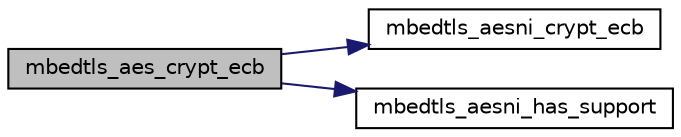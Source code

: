 digraph "mbedtls_aes_crypt_ecb"
{
 // LATEX_PDF_SIZE
  edge [fontname="Helvetica",fontsize="10",labelfontname="Helvetica",labelfontsize="10"];
  node [fontname="Helvetica",fontsize="10",shape=record];
  rankdir="LR";
  Node1 [label="mbedtls_aes_crypt_ecb",height=0.2,width=0.4,color="black", fillcolor="grey75", style="filled", fontcolor="black",tooltip="This function performs an AES single-block encryption or decryption operation."];
  Node1 -> Node2 [color="midnightblue",fontsize="10",style="solid",fontname="Helvetica"];
  Node2 [label="mbedtls_aesni_crypt_ecb",height=0.2,width=0.4,color="black", fillcolor="white", style="filled",URL="$d3/de7/aesni_8c.html#a00a2e3a74eb08e5f18a988d6d38f6d92",tooltip="Internal AES-NI AES-ECB block encryption and decryption."];
  Node1 -> Node3 [color="midnightblue",fontsize="10",style="solid",fontname="Helvetica"];
  Node3 [label="mbedtls_aesni_has_support",height=0.2,width=0.4,color="black", fillcolor="white", style="filled",URL="$d3/de7/aesni_8c.html#a9e10f6077304fe056c21d1bb340d5f35",tooltip="Internal function to detect the AES-NI feature in CPUs."];
}
